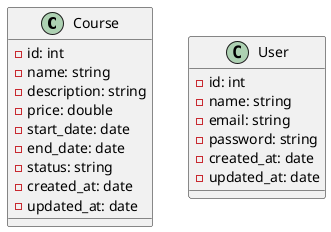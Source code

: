 @startuml
'https://plantuml.com/class-diagram

class Course {
  -id: int
  -name: string
  -description: string
  -price: double
  -start_date: date
  -end_date: date
  -status: string
  -created_at: date
  -updated_at: date
}

class User {
  -id: int
  -name: string
  -email: string
  -password: string
  -created_at: date
  -updated_at: date
}



@enduml